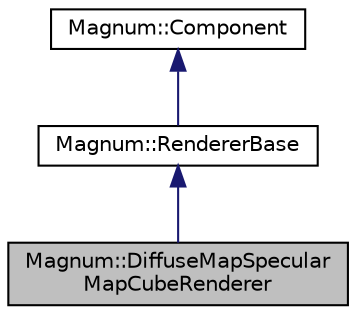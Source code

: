 digraph "Magnum::DiffuseMapSpecularMapCubeRenderer"
{
  edge [fontname="Helvetica",fontsize="10",labelfontname="Helvetica",labelfontsize="10"];
  node [fontname="Helvetica",fontsize="10",shape=record];
  Node1 [label="Magnum::DiffuseMapSpecular\lMapCubeRenderer",height=0.2,width=0.4,color="black", fillcolor="grey75", style="filled", fontcolor="black"];
  Node2 -> Node1 [dir="back",color="midnightblue",fontsize="10",style="solid"];
  Node2 [label="Magnum::RendererBase",height=0.2,width=0.4,color="black", fillcolor="white", style="filled",URL="$class_magnum_1_1_renderer_base.html",tooltip="RendererBase. "];
  Node3 -> Node2 [dir="back",color="midnightblue",fontsize="10",style="solid"];
  Node3 [label="Magnum::Component",height=0.2,width=0.4,color="black", fillcolor="white", style="filled",URL="$class_magnum_1_1_component.html",tooltip="Component. "];
}
